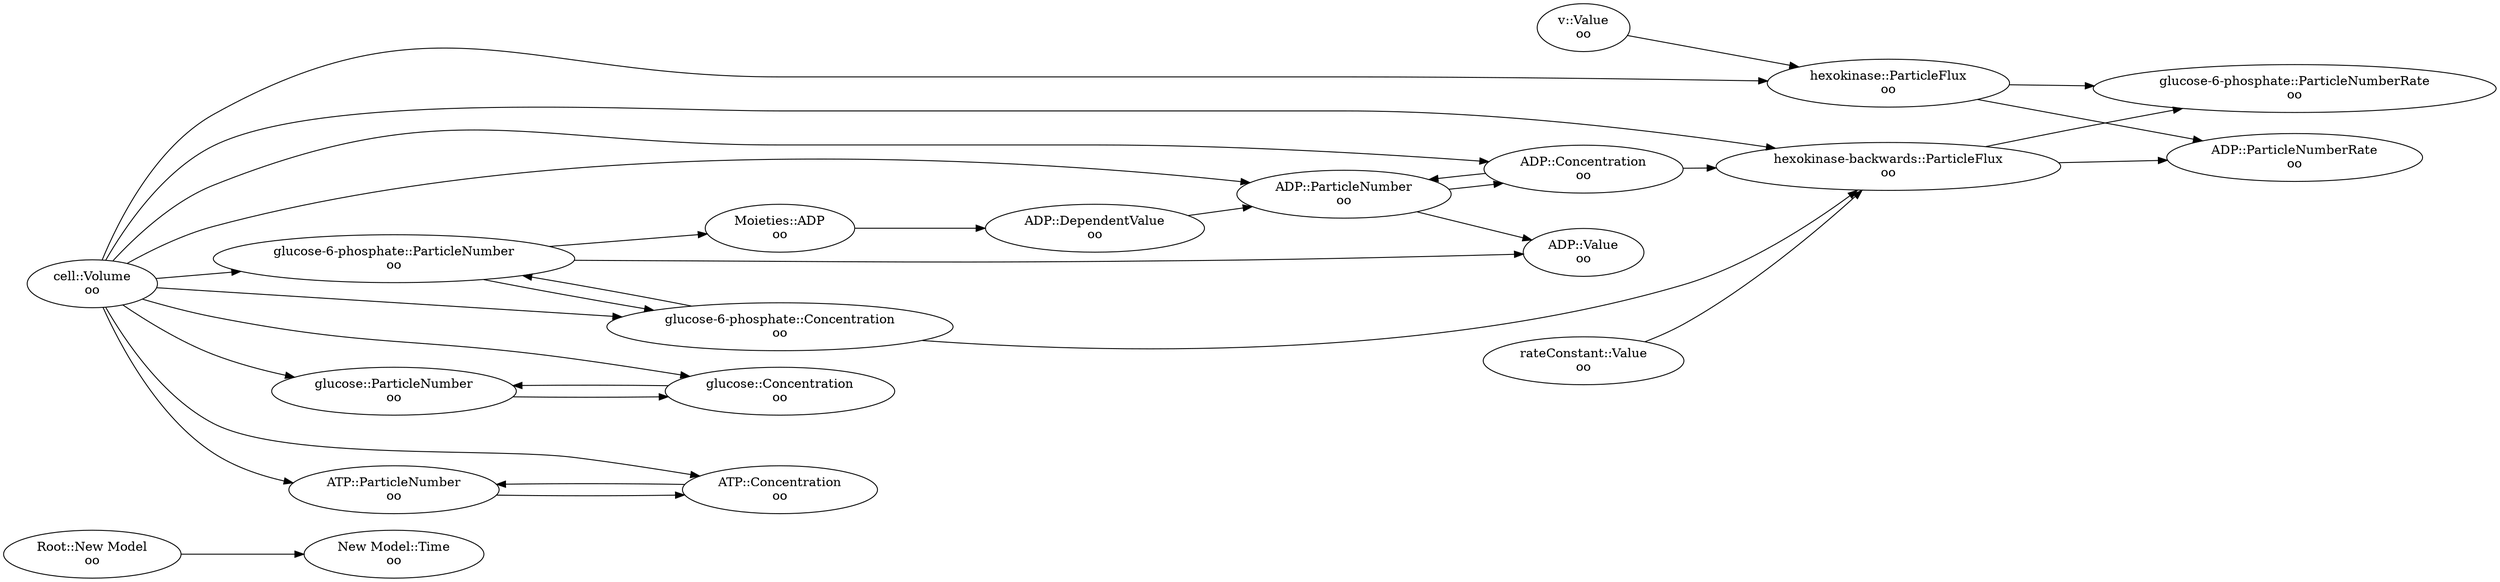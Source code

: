 digraph SimulationDependencies {
rankdir=LR;
"Root::New Model\noo" -> "New Model::Time\noo";
"cell::Volume\noo" -> "glucose-6-phosphate::ParticleNumber\noo";
"cell::Volume\noo" -> "glucose-6-phosphate::Concentration\noo";
"cell::Volume\noo" -> "hexokinase::ParticleFlux\noo";
"cell::Volume\noo" -> "hexokinase-backwards::ParticleFlux\noo";
"cell::Volume\noo" -> "ADP::Concentration\noo";
"cell::Volume\noo" -> "ADP::ParticleNumber\noo";
"cell::Volume\noo" -> "glucose::ParticleNumber\noo";
"cell::Volume\noo" -> "glucose::Concentration\noo";
"cell::Volume\noo" -> "ATP::ParticleNumber\noo";
"cell::Volume\noo" -> "ATP::Concentration\noo";
"glucose::ParticleNumber\noo" -> "glucose::Concentration\noo";
"glucose::Concentration\noo" -> "glucose::ParticleNumber\noo";
"glucose-6-phosphate::ParticleNumber\noo" -> "glucose-6-phosphate::Concentration\noo";
"glucose-6-phosphate::ParticleNumber\noo" -> "Moieties::ADP\noo";
"glucose-6-phosphate::ParticleNumber\noo" -> "ADP::Value\noo";
"glucose-6-phosphate::Concentration\noo" -> "glucose-6-phosphate::ParticleNumber\noo";
"glucose-6-phosphate::Concentration\noo" -> "hexokinase-backwards::ParticleFlux\noo";
"ATP::ParticleNumber\noo" -> "ATP::Concentration\noo";
"ATP::Concentration\noo" -> "ATP::ParticleNumber\noo";
"ADP::ParticleNumber\noo" -> "ADP::Concentration\noo";
"ADP::ParticleNumber\noo" -> "ADP::Value\noo";
"ADP::Concentration\noo" -> "ADP::ParticleNumber\noo";
"ADP::Concentration\noo" -> "hexokinase-backwards::ParticleFlux\noo";
"hexokinase::ParticleFlux\noo" -> "glucose-6-phosphate::ParticleNumberRate\noo";
"hexokinase::ParticleFlux\noo" -> "ADP::ParticleNumberRate\noo";
"v::Value\noo" -> "hexokinase::ParticleFlux\noo";
"hexokinase-backwards::ParticleFlux\noo" -> "glucose-6-phosphate::ParticleNumberRate\noo";
"hexokinase-backwards::ParticleFlux\noo" -> "ADP::ParticleNumberRate\noo";
"rateConstant::Value\noo" -> "hexokinase-backwards::ParticleFlux\noo";
"Moieties::ADP\noo" -> "ADP::DependentValue\noo";
"ADP::DependentValue\noo" -> "ADP::ParticleNumber\noo";
}
